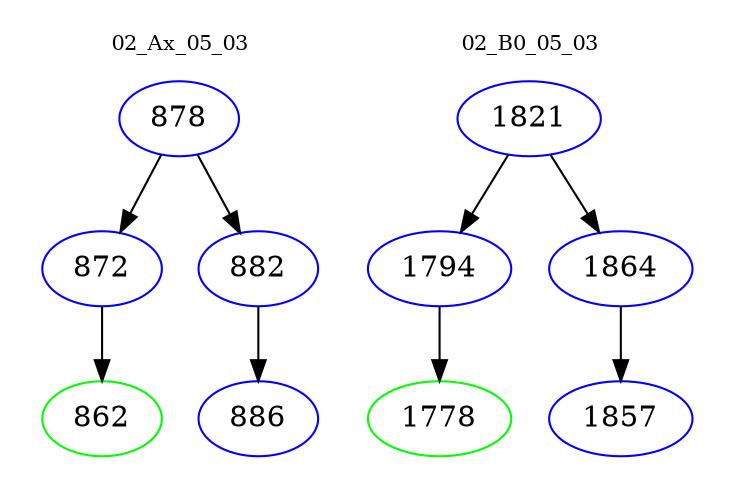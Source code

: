 digraph{
subgraph cluster_0 {
color = white
label = "02_Ax_05_03";
fontsize=10;
T0_878 [label="878", color="blue"]
T0_878 -> T0_872 [color="black"]
T0_872 [label="872", color="blue"]
T0_872 -> T0_862 [color="black"]
T0_862 [label="862", color="green"]
T0_878 -> T0_882 [color="black"]
T0_882 [label="882", color="blue"]
T0_882 -> T0_886 [color="black"]
T0_886 [label="886", color="blue"]
}
subgraph cluster_1 {
color = white
label = "02_B0_05_03";
fontsize=10;
T1_1821 [label="1821", color="blue"]
T1_1821 -> T1_1794 [color="black"]
T1_1794 [label="1794", color="blue"]
T1_1794 -> T1_1778 [color="black"]
T1_1778 [label="1778", color="green"]
T1_1821 -> T1_1864 [color="black"]
T1_1864 [label="1864", color="blue"]
T1_1864 -> T1_1857 [color="black"]
T1_1857 [label="1857", color="blue"]
}
}
